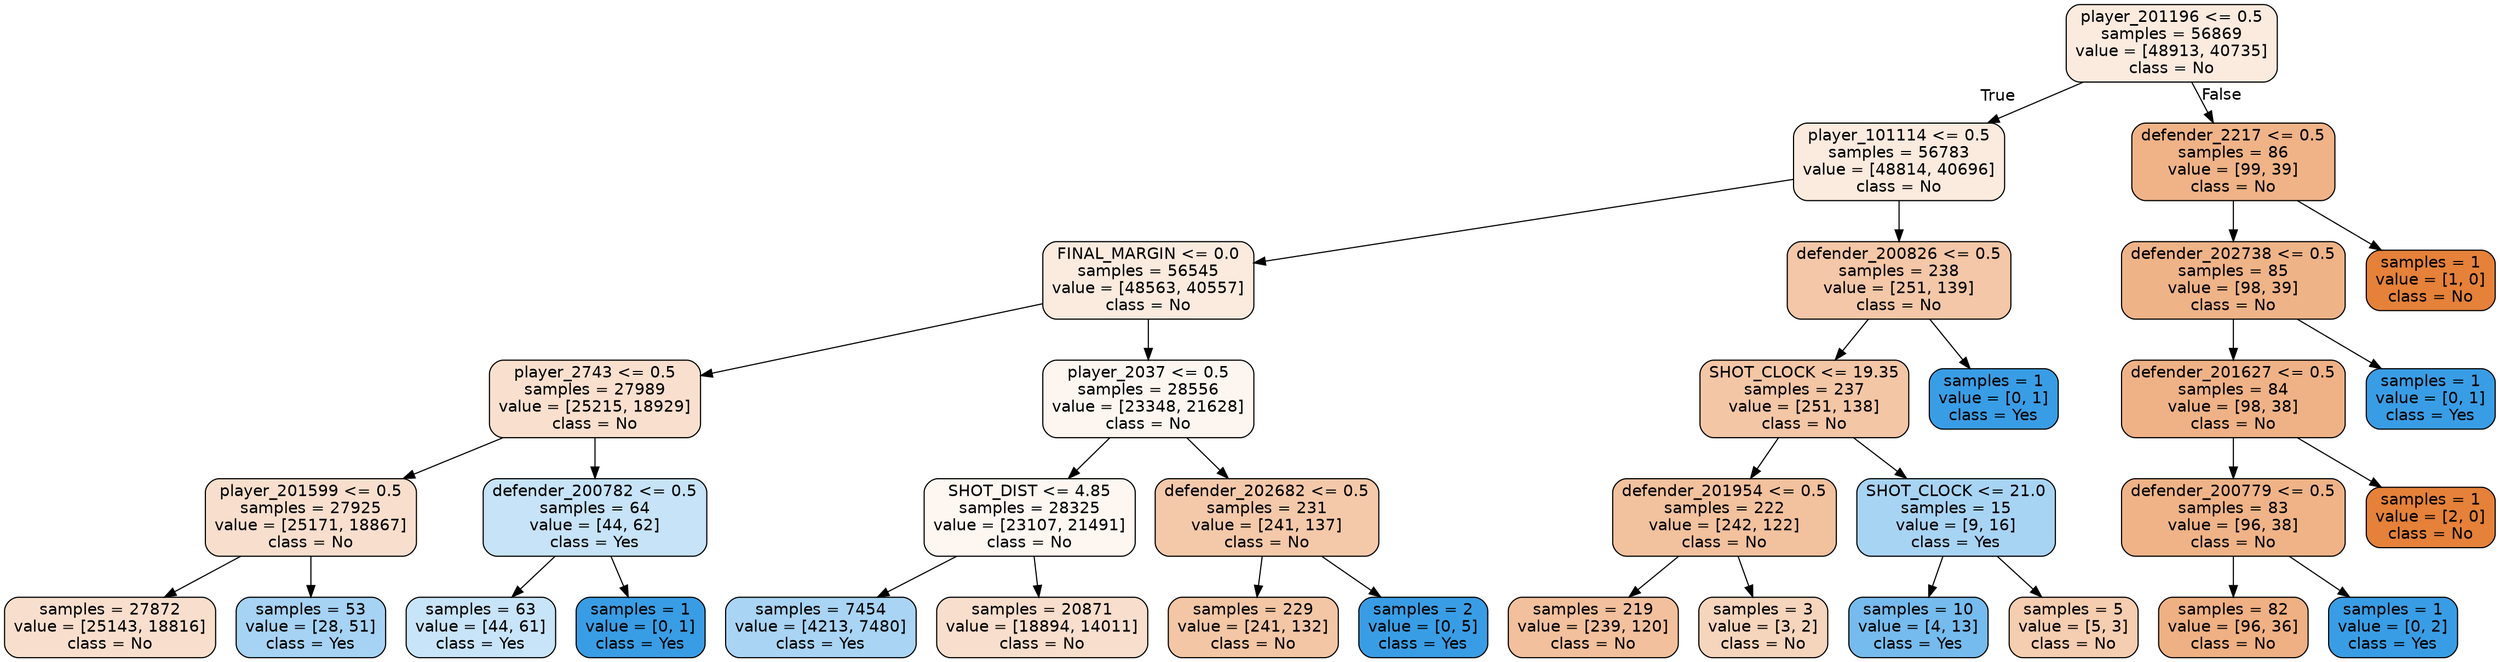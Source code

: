 digraph Tree {
node [shape=box, style="filled, rounded", color="black", fontname=helvetica] ;
edge [fontname=helvetica] ;
0 [label="player_201196 <= 0.5\nsamples = 56869\nvalue = [48913, 40735]\nclass = No", fillcolor="#fbeade"] ;
1 [label="player_101114 <= 0.5\nsamples = 56783\nvalue = [48814, 40696]\nclass = No", fillcolor="#fbeade"] ;
0 -> 1 [labeldistance=2.5, labelangle=45, headlabel="True"] ;
2 [label="FINAL_MARGIN <= 0.0\nsamples = 56545\nvalue = [48563, 40557]\nclass = No", fillcolor="#fbeade"] ;
1 -> 2 ;
3 [label="player_2743 <= 0.5\nsamples = 27989\nvalue = [25215, 18929]\nclass = No", fillcolor="#f9e0ce"] ;
2 -> 3 ;
4 [label="player_201599 <= 0.5\nsamples = 27925\nvalue = [25171, 18867]\nclass = No", fillcolor="#f8dfcd"] ;
3 -> 4 ;
5 [label="samples = 27872\nvalue = [25143, 18816]\nclass = No", fillcolor="#f8dfcd"] ;
4 -> 5 ;
6 [label="samples = 53\nvalue = [28, 51]\nclass = Yes", fillcolor="#a6d3f3"] ;
4 -> 6 ;
7 [label="defender_200782 <= 0.5\nsamples = 64\nvalue = [44, 62]\nclass = Yes", fillcolor="#c6e3f7"] ;
3 -> 7 ;
8 [label="samples = 63\nvalue = [44, 61]\nclass = Yes", fillcolor="#c8e4f8"] ;
7 -> 8 ;
9 [label="samples = 1\nvalue = [0, 1]\nclass = Yes", fillcolor="#399de5"] ;
7 -> 9 ;
10 [label="player_2037 <= 0.5\nsamples = 28556\nvalue = [23348, 21628]\nclass = No", fillcolor="#fdf6f0"] ;
2 -> 10 ;
11 [label="SHOT_DIST <= 4.85\nsamples = 28325\nvalue = [23107, 21491]\nclass = No", fillcolor="#fdf6f1"] ;
10 -> 11 ;
12 [label="samples = 7454\nvalue = [4213, 7480]\nclass = Yes", fillcolor="#a9d4f4"] ;
11 -> 12 ;
13 [label="samples = 20871\nvalue = [18894, 14011]\nclass = No", fillcolor="#f8decc"] ;
11 -> 13 ;
14 [label="defender_202682 <= 0.5\nsamples = 231\nvalue = [241, 137]\nclass = No", fillcolor="#f4c9aa"] ;
10 -> 14 ;
15 [label="samples = 229\nvalue = [241, 132]\nclass = No", fillcolor="#f3c6a5"] ;
14 -> 15 ;
16 [label="samples = 2\nvalue = [0, 5]\nclass = Yes", fillcolor="#399de5"] ;
14 -> 16 ;
17 [label="defender_200826 <= 0.5\nsamples = 238\nvalue = [251, 139]\nclass = No", fillcolor="#f3c7a7"] ;
1 -> 17 ;
18 [label="SHOT_CLOCK <= 19.35\nsamples = 237\nvalue = [251, 138]\nclass = No", fillcolor="#f3c6a6"] ;
17 -> 18 ;
19 [label="defender_201954 <= 0.5\nsamples = 222\nvalue = [242, 122]\nclass = No", fillcolor="#f2c19d"] ;
18 -> 19 ;
20 [label="samples = 219\nvalue = [239, 120]\nclass = No", fillcolor="#f2c09c"] ;
19 -> 20 ;
21 [label="samples = 3\nvalue = [3, 2]\nclass = No", fillcolor="#f6d5bd"] ;
19 -> 21 ;
22 [label="SHOT_CLOCK <= 21.0\nsamples = 15\nvalue = [9, 16]\nclass = Yes", fillcolor="#a8d4f4"] ;
18 -> 22 ;
23 [label="samples = 10\nvalue = [4, 13]\nclass = Yes", fillcolor="#76bbed"] ;
22 -> 23 ;
24 [label="samples = 5\nvalue = [5, 3]\nclass = No", fillcolor="#f5cdb0"] ;
22 -> 24 ;
25 [label="samples = 1\nvalue = [0, 1]\nclass = Yes", fillcolor="#399de5"] ;
17 -> 25 ;
26 [label="defender_2217 <= 0.5\nsamples = 86\nvalue = [99, 39]\nclass = No", fillcolor="#efb387"] ;
0 -> 26 [labeldistance=2.5, labelangle=-45, headlabel="False"] ;
27 [label="defender_202738 <= 0.5\nsamples = 85\nvalue = [98, 39]\nclass = No", fillcolor="#efb388"] ;
26 -> 27 ;
28 [label="defender_201627 <= 0.5\nsamples = 84\nvalue = [98, 38]\nclass = No", fillcolor="#efb286"] ;
27 -> 28 ;
29 [label="defender_200779 <= 0.5\nsamples = 83\nvalue = [96, 38]\nclass = No", fillcolor="#efb387"] ;
28 -> 29 ;
30 [label="samples = 82\nvalue = [96, 36]\nclass = No", fillcolor="#efb083"] ;
29 -> 30 ;
31 [label="samples = 1\nvalue = [0, 2]\nclass = Yes", fillcolor="#399de5"] ;
29 -> 31 ;
32 [label="samples = 1\nvalue = [2, 0]\nclass = No", fillcolor="#e58139"] ;
28 -> 32 ;
33 [label="samples = 1\nvalue = [0, 1]\nclass = Yes", fillcolor="#399de5"] ;
27 -> 33 ;
34 [label="samples = 1\nvalue = [1, 0]\nclass = No", fillcolor="#e58139"] ;
26 -> 34 ;
}